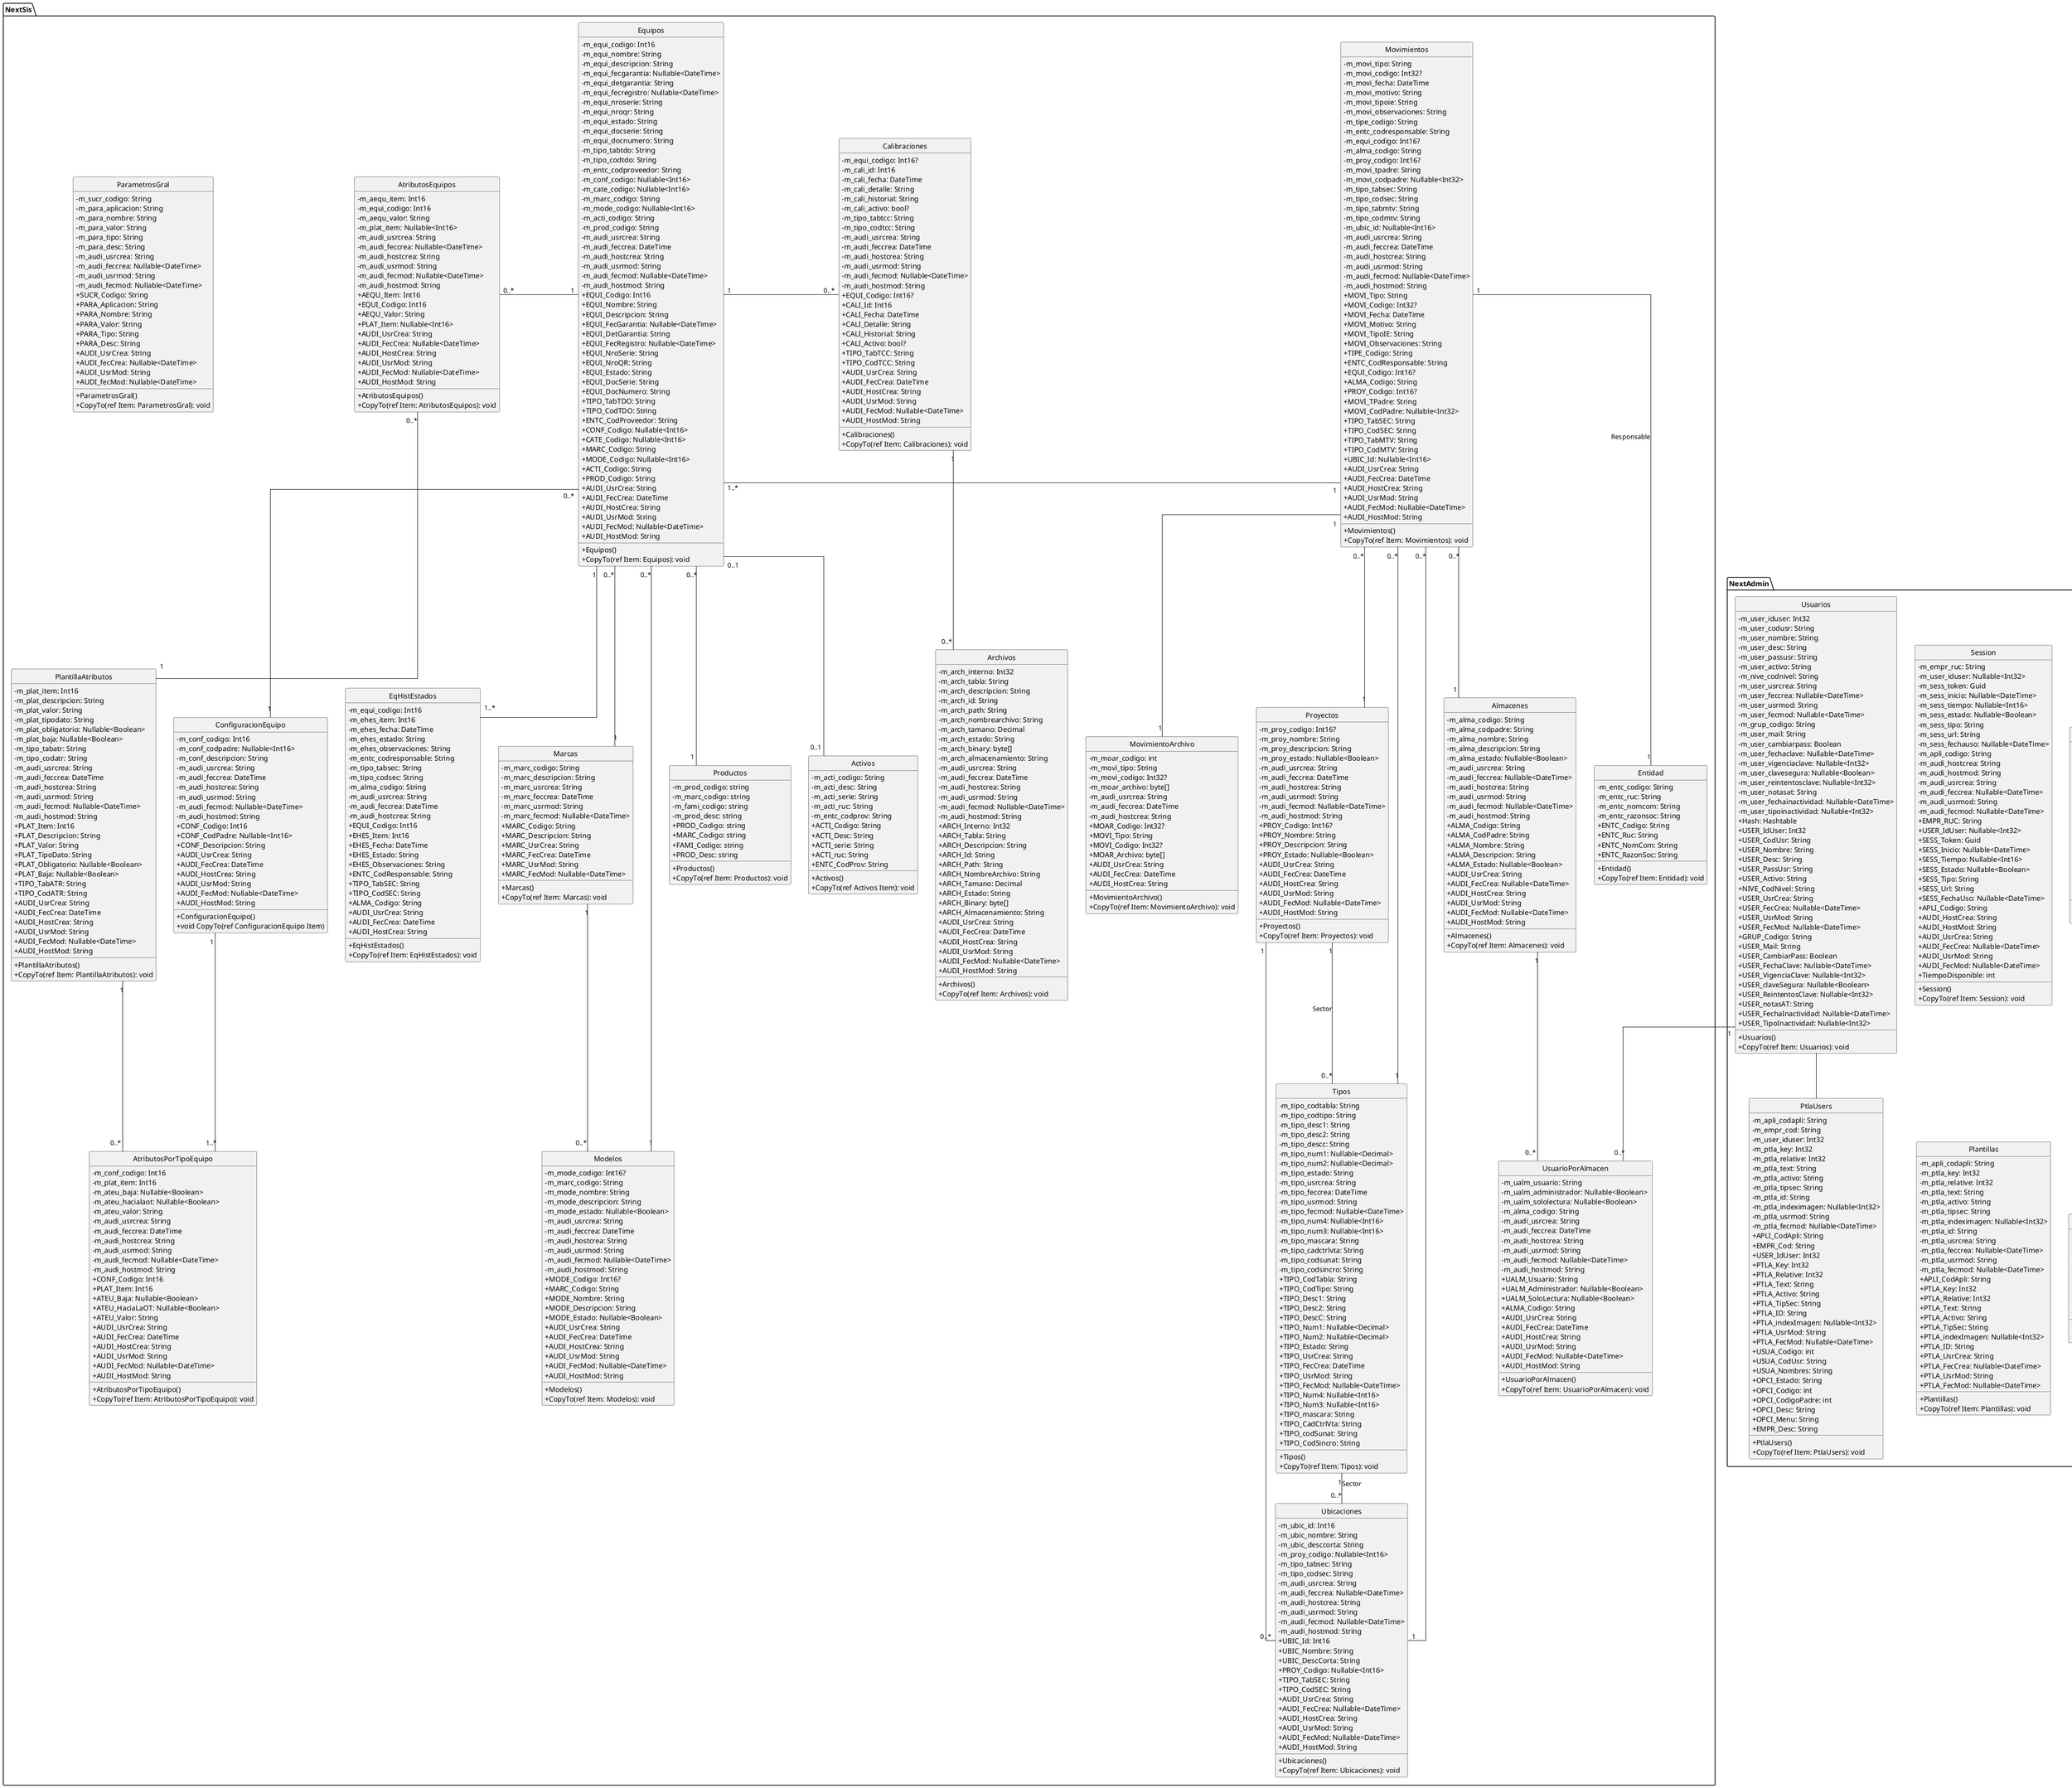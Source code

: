@startuml Entidades Acceso
skinparam ClassAttributeIconSize 0
hide circle
skinparam Linetype ortho

' interface INotifyPropertyChanged
' class MasterBusinessEntity

package "NextAdmin" {
    ' class Session extends MasterBusinessEntity {
    class Session {
        - m_empr_ruc: String
        - m_user_iduser: Nullable<Int32>
        - m_sess_token: Guid
        - m_sess_inicio: Nullable<DateTime>
        - m_sess_tiempo: Nullable<Int16>
        - m_sess_estado: Nullable<Boolean>
        - m_sess_tipo: String
        - m_sess_url: String
        - m_sess_fechauso: Nullable<DateTime>
        - m_apli_codigo: String
        - m_audi_hostcrea: String
        - m_audi_hostmod: String
        - m_audi_usrcrea: String
        - m_audi_feccrea: Nullable<DateTime>
        - m_audi_usrmod: String
        - m_audi_fecmod: Nullable<DateTime>
        + EMPR_RUC: String
        + USER_IdUser: Nullable<Int32>
        + SESS_Token: Guid
        + SESS_Inicio: Nullable<DateTime>
        + SESS_Tiempo: Nullable<Int16>
        + SESS_Estado: Nullable<Boolean>
        + SESS_Tipo: String
        + SESS_Url: String
        + SESS_FechaUso: Nullable<DateTime>
        + APLI_Codigo: String
        + AUDI_HostCrea: String
        + AUDI_HostMod: String
        + AUDI_UsrCrea: String
        + AUDI_FecCrea: Nullable<DateTime>
        + AUDI_UsrMod: String
        + AUDI_FecMod: Nullable<DateTime>
        + TiempoDisponible: int
        + Session()
        + CopyTo(ref Item: Session): void
    }
    
    ' class SessionKey extends MasterBusinessEntity {
    class SessionKey {
        - m_sescp_fecha: String
        - m_sescp_keypublic: String
        - m_sescp_keyprivate: String
        - m_sescp_keypublicpem: String
        - m_sescp_keyprivatepem: String
        - m_audi_hostcrea: String
        - m_audi_usrcrea: String
        - m_audi_feccrea: DateTime
        + SESCP_Fecha: String
        + SESCP_KeyPublic: String
        + SESCP_KeyPrivate: String
        + SESCP_KeyPublicPEM: String
        + SESCP_KeyPrivatePEM: String
        + AUDI_HostCrea: String
        + AUDI_UsrCrea: String
        + AUDI_FecCrea: DateTime
        + SessionKey()
        + CopyTo(ref Item: SessionKey): void
    }
    
    ' class Plantillas extends MasterBusinessEntity {
    class Plantillas {
        - m_apli_codapli: String
        - m_ptla_key: Int32
        - m_ptla_relative: Int32
        - m_ptla_text: String
        - m_ptla_activo: String
        - m_ptla_tipsec: String
        - m_ptla_indeximagen: Nullable<Int32>
        - m_ptla_id: String
        - m_ptla_usrcrea: String
        - m_ptla_feccrea: Nullable<DateTime>
        - m_ptla_usrmod: String
        - m_ptla_fecmod: Nullable<DateTime>
        + APLI_CodApli: String
        + PTLA_Key: Int32
        + PTLA_Relative: Int32
        + PTLA_Text: String
        + PTLA_Activo: String
        + PTLA_TipSec: String
        + PTLA_indexImagen: Nullable<Int32>
        + PTLA_ID: String
        + PTLA_UsrCrea: String
        + PTLA_FecCrea: Nullable<DateTime>
        + PTLA_UsrMod: String
        + PTLA_FecMod: Nullable<DateTime>
        + Plantillas()
        + CopyTo(ref Item: Plantillas): void
    }
    
    ' class Procesos extends MasterBusinessEntity {
    class Procesos {
        - m_apli_codapli: String
        - m_proc_codigo: String
        - m_proc_descripcion: String
        - m_proc_password: String
        + APLI_codApli: String
        + PROC_codigo: String
        + PROC_descripcion: String
        + PROC_password: String
        + USER_CodUsr: String
        + Procesos()
        + CopyTo(ref Item: Procesos): void
    }
    
    ' class PtlaUsers extends MasterBusinessEntity {
    class PtlaUsers {
        - m_apli_codapli: String
        - m_empr_cod: String
        - m_user_iduser: Int32
        - m_ptla_key: Int32
        - m_ptla_relative: Int32
        - m_ptla_text: String
        - m_ptla_activo: String
        - m_ptla_tipsec: String
        - m_ptla_id: String
        - m_ptla_indeximagen: Nullable<Int32>
        - m_ptla_usrmod: String
        - m_ptla_fecmod: Nullable<DateTime>
        + APLI_CodApli: String
        + EMPR_Cod: String
        + USER_IdUser: Int32
        + PTLA_Key: Int32
        + PTLA_Relative: Int32
        + PTLA_Text: String
        + PTLA_Activo: String
        + PTLA_TipSec: String
        + PTLA_ID: String
        + PTLA_indexImagen: Nullable<Int32>
        + PTLA_UsrMod: String
        + PTLA_FecMod: Nullable<DateTime>
        + USUA_Codigo: int
        + USUA_CodUsr: String
        + USUA_Nombres: String
        + OPCI_Estado: String
        + OPCI_Codigo: int
        + OPCI_CodigoPadre: int
        + OPCI_Desc: String
        + OPCI_Menu: String
        + EMPR_Desc: String
        + PtlaUsers()
        + CopyTo(ref Item: PtlaUsers): void
    }
    
    ' class Usuarios extends MasterBusinessEntity {
    class Usuarios {
        - m_user_iduser: Int32
        - m_user_codusr: String
        - m_user_nombre: String
        - m_user_desc: String
        - m_user_passusr: String
        - m_user_activo: String
        - m_nive_codnivel: String
        - m_user_usrcrea: String
        - m_user_feccrea: Nullable<DateTime>
        - m_user_usrmod: String
        - m_user_fecmod: Nullable<DateTime>
        - m_grup_codigo: String
        - m_user_mail: String
        - m_user_cambiarpass: Boolean
        - m_user_fechaclave: Nullable<DateTime>
        - m_user_vigenciaclave: Nullable<Int32>
        - m_user_clavesegura: Nullable<Boolean>
        - m_user_reintentosclave: Nullable<Int32>
        - m_user_notasat: String
        - m_user_fechainactividad: Nullable<DateTime>
        - m_user_tipoinactividad: Nullable<Int32>
        + Hash: Hashtable
        + USER_IdUser: Int32
        + USER_CodUsr: String
        + USER_Nombre: String
        + USER_Desc: String
        + USER_PassUsr: String
        + USER_Activo: String
        + NIVE_CodNivel: String
        + USER_UsrCrea: String
        + USER_FecCrea: Nullable<DateTime>
        + USER_UsrMod: String
        + USER_FecMod: Nullable<DateTime>
        + GRUP_Codigo: String
        + USER_Mail: String
        + USER_CambiarPass: Boolean
        + USER_FechaClave: Nullable<DateTime>
        + USER_VigenciaClave: Nullable<Int32>
        + USER_claveSegura: Nullable<Boolean>
        + USER_ReintentosClave: Nullable<Int32>
        + USER_notasAT: String
        + USER_FechaInactividad: Nullable<DateTime>
        + USER_TipoInactividad: Nullable<Int32>
        + Usuarios()
        + CopyTo(ref Item: Usuarios): void
    }

    Usuarios -- PtlaUsers
}

package "NextSis" {
    ' class Activos extends MasterBusinessEntity {
    class Activos {
        - m_acti_codigo: String
        - m_acti_desc: String
        - m_acti_serie: String
        - m_acti_ruc: String
        - m_entc_codprov: String
        + ACTI_Codigo: String
        + ACTI_Desc: String
        + ACTI_serie: String
        + ACTI_ruc: String
        + ENTC_CodProv: String
        + Activos()
        + CopyTo(ref Activos Item): void
    }

    ' class Almacenes extends MasterBusinessEntity {
    class Almacenes {
        - m_alma_codigo: String
        - m_alma_codpadre: String
        - m_alma_nombre: String
        - m_alma_descripcion: String
        - m_alma_estado: Nullable<Boolean>
        - m_audi_usrcrea: String
        - m_audi_feccrea: Nullable<DateTime>
        - m_audi_hostcrea: String
        - m_audi_usrmod: String
        - m_audi_fecmod: Nullable<DateTime>
        - m_audi_hostmod: String
        + ALMA_Codigo: String
        + ALMA_CodPadre: String
        + ALMA_Nombre: String
        + ALMA_Descripcion: String
        + ALMA_Estado: Nullable<Boolean>
        + AUDI_UsrCrea: String
        + AUDI_FecCrea: Nullable<DateTime>
        + AUDI_HostCrea: String
        + AUDI_UsrMod: String
        + AUDI_FecMod: Nullable<DateTime>
        + AUDI_HostMod: String
        + Almacenes()
        + CopyTo(ref Item: Almacenes): void
    }

    ' class Archivos extends MasterBusinessEntity {
    class Archivos {
        - m_arch_interno: Int32
        - m_arch_tabla: String
        - m_arch_descripcion: String
        - m_arch_id: String
        - m_arch_path: String
        - m_arch_nombrearchivo: String
        - m_arch_tamano: Decimal
        - m_arch_estado: String
        - m_arch_binary: byte[]
        - m_arch_almacenamiento: String
        - m_audi_usrcrea: String
        - m_audi_feccrea: DateTime
        - m_audi_hostcrea: String
        - m_audi_usrmod: String
        - m_audi_fecmod: Nullable<DateTime>
        - m_audi_hostmod: String
        + ARCH_Interno: Int32
        + ARCH_Tabla: String
        + ARCH_Descripcion: String
        + ARCH_Id: String
        + ARCH_Path: String
        + ARCH_NombreArchivo: String
        + ARCH_Tamano: Decimal
        + ARCH_Estado: String
        + ARCH_Binary: byte[]
        + ARCH_Almacenamiento: String
        + AUDI_UsrCrea: String
        + AUDI_FecCrea: DateTime
        + AUDI_HostCrea: String
        + AUDI_UsrMod: String
        + AUDI_FecMod: Nullable<DateTime>
        + AUDI_HostMod: String
        + Archivos()
        + CopyTo(ref Item: Archivos): void
    }

    ' class AtributosEquipos extends MasterBusinessEntity {
    class AtributosEquipos {
        - m_aequ_item: Int16
        - m_equi_codigo: Int16
        - m_aequ_valor: String
        - m_plat_item: Nullable<Int16>
        - m_audi_usrcrea: String
        - m_audi_feccrea: Nullable<DateTime>
        - m_audi_hostcrea: String
        - m_audi_usrmod: String
        - m_audi_fecmod: Nullable<DateTime>
        - m_audi_hostmod: String
        + AEQU_Item: Int16
        + EQUI_Codigo: Int16
        + AEQU_Valor: String
        + PLAT_Item: Nullable<Int16>
        + AUDI_UsrCrea: String
        + AUDI_FecCrea: Nullable<DateTime>
        + AUDI_HostCrea: String
        + AUDI_UsrMod: String
        + AUDI_FecMod: Nullable<DateTime>
        + AUDI_HostMod: String
        + AtributosEquipos()
        + CopyTo(ref Item: AtributosEquipos): void
    }

    ' class AtributosPorTipoEquipo extends MasterBusinessEntity {
    class AtributosPorTipoEquipo {
        - m_conf_codigo: Int16
        - m_plat_item: Int16
        - m_ateu_baja: Nullable<Boolean>
        - m_ateu_hacialaot: Nullable<Boolean>
        - m_ateu_valor: String
        - m_audi_usrcrea: String
        - m_audi_feccrea: DateTime
        - m_audi_hostcrea: String
        - m_audi_usrmod: String
        - m_audi_fecmod: Nullable<DateTime>
        - m_audi_hostmod: String
        + CONF_Codigo: Int16
        + PLAT_Item: Int16
        + ATEU_Baja: Nullable<Boolean>
        + ATEU_HaciaLaOT: Nullable<Boolean>
        + ATEU_Valor: String
        + AUDI_UsrCrea: String
        + AUDI_FecCrea: DateTime
        + AUDI_HostCrea: String
        + AUDI_UsrMod: String
        + AUDI_FecMod: Nullable<DateTime>
        + AUDI_HostMod: String
        + AtributosPorTipoEquipo()
        + CopyTo(ref Item: AtributosPorTipoEquipo): void
    }

    ' class Calibraciones extends MasterBusinessEntity {
    class Calibraciones {
        - m_equi_codigo: Int16?
        - m_cali_id: Int16
        - m_cali_fecha: DateTime
        - m_cali_detalle: String
        - m_cali_historial: String
        - m_cali_activo: bool?
        - m_tipo_tabtcc: String
        - m_tipo_codtcc: String
        - m_audi_usrcrea: String
        - m_audi_feccrea: DateTime
        - m_audi_hostcrea: String
        - m_audi_usrmod: String
        - m_audi_fecmod: Nullable<DateTime>
        - m_audi_hostmod: String
        + EQUI_Codigo: Int16?
        + CALI_Id: Int16
        + CALI_Fecha: DateTime
        + CALI_Detalle: String
        + CALI_Historial: String
        + CALI_Activo: bool?
        + TIPO_TabTCC: String
        + TIPO_CodTCC: String
        + AUDI_UsrCrea: String
        + AUDI_FecCrea: DateTime
        + AUDI_HostCrea: String
        + AUDI_UsrMod: String
        + AUDI_FecMod: Nullable<DateTime>
        + AUDI_HostMod: String
        + Calibraciones()
        + CopyTo(ref Item: Calibraciones): void
    }

    ' class ConfiguracionEquipo extends MasterBusinessEntity {
    class ConfiguracionEquipo {
        - m_conf_codigo: Int16
        - m_conf_codpadre: Nullable<Int16>
        - m_conf_descripcion: String
        - m_audi_usrcrea: String
        - m_audi_feccrea: DateTime
        - m_audi_hostcrea: String
        - m_audi_usrmod: String
        - m_audi_fecmod: Nullable<DateTime>
        - m_audi_hostmod: String
        + CONF_Codigo: Int16
        + CONF_CodPadre: Nullable<Int16>
        + CONF_Descripcion: String
        + AUDI_UsrCrea: String
        + AUDI_FecCrea: DateTime
        + AUDI_HostCrea: String
        + AUDI_UsrMod: String
        + AUDI_FecMod: Nullable<DateTime>
        + AUDI_HostMod: String
        + ConfiguracionEquipo()
        + void CopyTo(ref ConfiguracionEquipo Item)
    }

    ' class Entidad extends MasterBusinessEntity {
    class Entidad {
        - m_entc_codigo: String
        - m_entc_ruc: String
        - m_entc_nomcom: String
        - m_entc_razonsoc: String
        + ENTC_Codigo: String
        + ENTC_Ruc: String
        + ENTC_NomCom: String
        + ENTC_RazonSoc: String
        + Entidad()
        + CopyTo(ref Item: Entidad): void
    }

    ' class EqHistEstados extends MasterBusinessEntity {
    class EqHistEstados {
        - m_equi_codigo: Int16
        - m_ehes_item: Int16
        - m_ehes_fecha: DateTime
        - m_ehes_estado: String
        - m_ehes_observaciones: String
        - m_entc_codresponsable: String
        - m_tipo_tabsec: String
        - m_tipo_codsec: String
        - m_alma_codigo: String
        - m_audi_usrcrea: String
        - m_audi_feccrea: DateTime
        - m_audi_hostcrea: String
        + EQUI_Codigo: Int16
        + EHES_Item: Int16
        + EHES_Fecha: DateTime
        + EHES_Estado: String
        + EHES_Observaciones: String
        + ENTC_CodResponsable: String
        + TIPO_TabSEC: String
        + TIPO_CodSEC: String
        + ALMA_Codigo: String
        + AUDI_UsrCrea: String
        + AUDI_FecCrea: DateTime
        + AUDI_HostCrea: String
        + EqHistEstados()
        + CopyTo(ref Item: EqHistEstados): void
    }

    ' class Equipos extends MasterBusinessEntity {
    class Equipos {
        - m_equi_codigo: Int16
        - m_equi_nombre: String
        - m_equi_descripcion: String
        - m_equi_fecgarantia: Nullable<DateTime>
        - m_equi_detgarantia: String
        - m_equi_fecregistro: Nullable<DateTime>
        - m_equi_nroserie: String
        - m_equi_nroqr: String
        - m_equi_estado: String
        - m_equi_docserie: String
        - m_equi_docnumero: String
        - m_tipo_tabtdo: String
        - m_tipo_codtdo: String
        - m_entc_codproveedor: String
        - m_conf_codigo: Nullable<Int16>
        - m_cate_codigo: Nullable<Int16>
        - m_marc_codigo: String
        - m_mode_codigo: Nullable<Int16>
        - m_acti_codigo: String
        - m_prod_codigo: String
        - m_audi_usrcrea: String
        - m_audi_feccrea: DateTime
        - m_audi_hostcrea: String
        - m_audi_usrmod: String
        - m_audi_fecmod: Nullable<DateTime>
        - m_audi_hostmod: String
        + EQUI_Codigo: Int16
        + EQUI_Nombre: String
        + EQUI_Descripcion: String
        + EQUI_FecGarantia: Nullable<DateTime>
        + EQUI_DetGarantia: String
        + EQUI_FecRegistro: Nullable<DateTime>
        + EQUI_NroSerie: String
        + EQUI_NroQR: String
        + EQUI_Estado: String
        + EQUI_DocSerie: String
        + EQUI_DocNumero: String
        + TIPO_TabTDO: String
        + TIPO_CodTDO: String
        + ENTC_CodProveedor: String
        + CONF_Codigo: Nullable<Int16>
        + CATE_Codigo: Nullable<Int16>
        + MARC_Codigo: String
        + MODE_Codigo: Nullable<Int16>
        + ACTI_Codigo: String
        + PROD_Codigo: String
        + AUDI_UsrCrea: String
        + AUDI_FecCrea: DateTime
        + AUDI_HostCrea: String
        + AUDI_UsrMod: String
        + AUDI_FecMod: Nullable<DateTime>
        + AUDI_HostMod: String
        + Equipos()
        + CopyTo(ref Item: Equipos): void
    }

    ' class Marcas extends MasterBusinessEntity {
    class Marcas {
        - m_marc_codigo: String
        - m_marc_descripcion: String
        - m_marc_usrcrea: String
        - m_marc_feccrea: DateTime
        - m_marc_usrmod: String
        - m_marc_fecmod: Nullable<DateTime>
        + MARC_Codigo: String
        + MARC_Descripcion: String
        + MARC_UsrCrea: String
        + MARC_FecCrea: DateTime
        + MARC_UsrMod: String
        + MARC_FecMod: Nullable<DateTime>
        + Marcas()
        + CopyTo(ref Item: Marcas): void
    }

    ' class Modelos extends MasterBusinessEntity {
    class Modelos {
        - m_mode_codigo: Int16?
        - m_marc_codigo: String
        - m_mode_nombre: String
        - m_mode_descripcion: String
        - m_mode_estado: Nullable<Boolean>
        - m_audi_usrcrea: String
        - m_audi_feccrea: DateTime
        - m_audi_hostcrea: String
        - m_audi_usrmod: String
        - m_audi_fecmod: Nullable<DateTime>
        - m_audi_hostmod: String
        + MODE_Codigo: Int16?
        + MARC_Codigo: String
        + MODE_Nombre: String
        + MODE_Descripcion: String
        + MODE_Estado: Nullable<Boolean>
        + AUDI_UsrCrea: String
        + AUDI_FecCrea: DateTime
        + AUDI_HostCrea: String
        + AUDI_UsrMod: String
        + AUDI_FecMod: Nullable<DateTime>
        + AUDI_HostMod: String
        + Modelos()
        + CopyTo(ref Item: Modelos): void
    }

    ' class MovimientoArchivo extends MasterBusinessEntity {
    class MovimientoArchivo {
        - m_moar_codigo: int
        - m_movi_tipo: String
        - m_movi_codigo: Int32?
        - m_moar_archivo: byte[]
        - m_audi_usrcrea: String
        - m_audi_feccrea: DateTime
        - m_audi_hostcrea: String
        + MOAR_Codigo: Int32?
        + MOVI_Tipo: String
        + MOVI_Codigo: Int32?
        + MOAR_Archivo: byte[]
        + AUDI_UsrCrea: String
        + AUDI_FecCrea: DateTime
        + AUDI_HostCrea: String
        + MovimientoArchivo()
        + CopyTo(ref Item: MovimientoArchivo): void
    }

    ' class Movimientos extends MasterBusinessEntity {
    class Movimientos {
        - m_movi_tipo: String
        - m_movi_codigo: Int32?
        - m_movi_fecha: DateTime
        - m_movi_motivo: String
        - m_movi_tipoie: String
        - m_movi_observaciones: String
        - m_tipe_codigo: String
        - m_entc_codresponsable: String
        - m_equi_codigo: Int16?
        - m_alma_codigo: String
        - m_proy_codigo: Int16?
        - m_movi_tpadre: String
        - m_movi_codpadre: Nullable<Int32>
        - m_tipo_tabsec: String
        - m_tipo_codsec: String
        - m_tipo_tabmtv: String
        - m_tipo_codmtv: String
        - m_ubic_id: Nullable<Int16>
        - m_audi_usrcrea: String
        - m_audi_feccrea: DateTime
        - m_audi_hostcrea: String
        - m_audi_usrmod: String
        - m_audi_fecmod: Nullable<DateTime>
        - m_audi_hostmod: String
        + MOVI_Tipo: String
        + MOVI_Codigo: Int32?
        + MOVI_Fecha: DateTime
        + MOVI_Motivo: String
        + MOVI_TipoIE: String
        + MOVI_Observaciones: String
        + TIPE_Codigo: String
        + ENTC_CodResponsable: String
        + EQUI_Codigo: Int16?
        + ALMA_Codigo: String
        + PROY_Codigo: Int16?
        + MOVI_TPadre: String
        + MOVI_CodPadre: Nullable<Int32>
        + TIPO_TabSEC: String
        + TIPO_CodSEC: String
        + TIPO_TabMTV: String
        + TIPO_CodMTV: String
        + UBIC_Id: Nullable<Int16>
        + AUDI_UsrCrea: String
        + AUDI_FecCrea: DateTime
        + AUDI_HostCrea: String
        + AUDI_UsrMod: String
        + AUDI_FecMod: Nullable<DateTime>
        + AUDI_HostMod: String
        + Movimientos()
        + CopyTo(ref Item: Movimientos): void
    }

    ' class ParametrosGral extends MasterBusinessEntity {
    class ParametrosGral {
        - m_sucr_codigo: String
        - m_para_aplicacion: String
        - m_para_nombre: String
        - m_para_valor: String
        - m_para_tipo: String
        - m_para_desc: String
        - m_audi_usrcrea: String
        - m_audi_feccrea: Nullable<DateTime>
        - m_audi_usrmod: String
        - m_audi_fecmod: Nullable<DateTime>
        + SUCR_Codigo: String
        + PARA_Aplicacion: String
        + PARA_Nombre: String
        + PARA_Valor: String
        + PARA_Tipo: String
        + PARA_Desc: String
        + AUDI_UsrCrea: String
        + AUDI_fecCrea: Nullable<DateTime>
        + AUDI_UsrMod: String
        + AUDI_fecMod: Nullable<DateTime>
        + ParametrosGral()
        + CopyTo(ref Item: ParametrosGral): void
    }

    ' class PlantillaAtributos extends MasterBusinessEntity {
    class PlantillaAtributos {
        - m_plat_item: Int16
        - m_plat_descripcion: String
        - m_plat_valor: String
        - m_plat_tipodato: String
        - m_plat_obligatorio: Nullable<Boolean>
        - m_plat_baja: Nullable<Boolean>
        - m_tipo_tabatr: String
        - m_tipo_codatr: String
        - m_audi_usrcrea: String
        - m_audi_feccrea: DateTime
        - m_audi_hostcrea: String
        - m_audi_usrmod: String
        - m_audi_fecmod: Nullable<DateTime>
        - m_audi_hostmod: String
        + PLAT_Item: Int16
        + PLAT_Descripcion: String
        + PLAT_Valor: String
        + PLAT_TipoDato: String
        + PLAT_Obligatorio: Nullable<Boolean>
        + PLAT_Baja: Nullable<Boolean>
        + TIPO_TabATR: String
        + TIPO_CodATR: String
        + AUDI_UsrCrea: String
        + AUDI_FecCrea: DateTime
        + AUDI_HostCrea: String
        + AUDI_UsrMod: String
        + AUDI_FecMod: Nullable<DateTime>
        + AUDI_HostMod: String
        + PlantillaAtributos()
        + CopyTo(ref Item: PlantillaAtributos): void
    }

    class Productos {
        - m_prod_codigo: string
        - m_marc_codigo: string
        - m_fami_codigo: string
        - m_prod_desc: string
        + PROD_Codigo: string
        + MARC_Codigo: string
        + FAMI_Codigo: string
        + PROD_Desc: string
        + Productos()
        + CopyTo(ref Item: Productos): void
    }

    ' class Proyectos extends MasterBusinessEntity {
    class Proyectos {
        - m_proy_codigo: Int16?
        - m_proy_nombre: String
        - m_proy_descripcion: String
        - m_proy_estado: Nullable<Boolean>
        - m_audi_usrcrea: String
        - m_audi_feccrea: DateTime
        - m_audi_hostcrea: String
        - m_audi_usrmod: String
        - m_audi_fecmod: Nullable<DateTime>
        - m_audi_hostmod: String
        + PROY_Codigo: Int16?
        + PROY_Nombre: String
        + PROY_Descripcion: String
        + PROY_Estado: Nullable<Boolean>
        + AUDI_UsrCrea: String
        + AUDI_FecCrea: DateTime
        + AUDI_HostCrea: String
        + AUDI_UsrMod: String
        + AUDI_FecMod: Nullable<DateTime>
        + AUDI_HostMod: String
        + Proyectos()
        + CopyTo(ref Item: Proyectos): void
    }

    ' class Tipos extends MasterBusinessEntity {
    class Tipos {
        - m_tipo_codtabla: String
        - m_tipo_codtipo: String
        - m_tipo_desc1: String
        - m_tipo_desc2: String
        - m_tipo_descc: String
        - m_tipo_num1: Nullable<Decimal>
        - m_tipo_num2: Nullable<Decimal>
        - m_tipo_estado: String
        - m_tipo_usrcrea: String
        - m_tipo_feccrea: DateTime
        - m_tipo_usrmod: String
        - m_tipo_fecmod: Nullable<DateTime>
        - m_tipo_num4: Nullable<Int16>
        - m_tipo_num3: Nullable<Int16>
        - m_tipo_mascara: String
        - m_tipo_cadctrlvta: String
        - m_tipo_codsunat: String
        - m_tipo_codsincro: String
        + TIPO_CodTabla: String
        + TIPO_CodTipo: String
        + TIPO_Desc1: String
        + TIPO_Desc2: String
        + TIPO_DescC: String
        + TIPO_Num1: Nullable<Decimal>
        + TIPO_Num2: Nullable<Decimal>
        + TIPO_Estado: String
        + TIPO_UsrCrea: String
        + TIPO_FecCrea: DateTime
        + TIPO_UsrMod: String
        + TIPO_FecMod: Nullable<DateTime>
        + TIPO_Num4: Nullable<Int16>
        + TIPO_Num3: Nullable<Int16>
        + TIPO_mascara: String
        + TIPO_CadCtrlVta: String
        + TIPO_codSunat: String
        + TIPO_CodSincro: String
        + Tipos()
        + CopyTo(ref Item: Tipos): void
    }

    ' class Ubicaciones extends MasterBusinessEntity {
    class Ubicaciones {
        - m_ubic_id: Int16
        - m_ubic_nombre: String
        - m_ubic_desccorta: String
        - m_proy_codigo: Nullable<Int16>
        - m_tipo_tabsec: String
        - m_tipo_codsec: String
        - m_audi_usrcrea: String
        - m_audi_feccrea: Nullable<DateTime>
        - m_audi_hostcrea: String
        - m_audi_usrmod: String
        - m_audi_fecmod: Nullable<DateTime>
        - m_audi_hostmod: String
        + UBIC_Id: Int16
        + UBIC_Nombre: String
        + UBIC_DescCorta: String
        + PROY_Codigo: Nullable<Int16>
        + TIPO_TabSEC: String
        + TIPO_CodSEC: String
        + AUDI_UsrCrea: String
        + AUDI_FecCrea: Nullable<DateTime>
        + AUDI_HostCrea: String
        + AUDI_UsrMod: String
        + AUDI_FecMod: Nullable<DateTime>
        + AUDI_HostMod: String
        + Ubicaciones()
        + CopyTo(ref Item: Ubicaciones): void
    }

    ' class UsuarioPorAlmacen extends MasterBusinessEntity {
    class UsuarioPorAlmacen {
        - m_ualm_usuario: String
        - m_ualm_administrador: Nullable<Boolean>
        - m_ualm_sololectura: Nullable<Boolean>
        - m_alma_codigo: String
        - m_audi_usrcrea: String
        - m_audi_feccrea: DateTime
        - m_audi_hostcrea: String
        - m_audi_usrmod: String
        - m_audi_fecmod: Nullable<DateTime>
        - m_audi_hostmod: String
        + UALM_Usuario: String
        + UALM_Administrador: Nullable<Boolean>
        + UALM_SoloLectura: Nullable<Boolean>
        + ALMA_Codigo: String
        + AUDI_UsrCrea: String
        + AUDI_FecCrea: DateTime
        + AUDI_HostCrea: String
        + AUDI_UsrMod: String
        + AUDI_FecMod: Nullable<DateTime>
        + AUDI_HostMod: String
        + UsuarioPorAlmacen()
        + CopyTo(ref Item: UsuarioPorAlmacen): void
    }

    Almacenes "1" -- "0..*" UsuarioPorAlmacen
    AtributosEquipos "0..*" -- "1" PlantillaAtributos
    Calibraciones "1" -- "0..*" Archivos
    ConfiguracionEquipo "1" -- "1..*" AtributosPorTipoEquipo
    Equipos "0..*" -- "1" Marcas
    Equipos "0..*" -- "1" Modelos
    Equipos "0..*" -- "1" ConfiguracionEquipo
    ' Equipos "0..1" -left- "0..1" Activos
    ' Equipos "0..*" -right- "1" Productos
    Equipos "1..*" -right- "1" Movimientos
    Equipos "0..1" -- "0..1" Activos
    Equipos "0..*" -- "1" Productos
    ' Equipos "1..*" -- "1" Movimientos
    Equipos "1" -- "1..*" EqHistEstados
    Equipos "1" -left- "0..*" AtributosEquipos
    Equipos "1" -right- "0..*" Calibraciones
    ' Equipos "1" -- "0..*" AtributosEquipos
    ' Equipos "1" -- "0..*" Calibraciones
    Marcas "1" -- "0..*" Modelos
    Movimientos "0..*" -- "1" Almacenes
    Movimientos "0..*" -- "1" Ubicaciones
    Movimientos "0..*" -- "1" Tipos
    Movimientos "0..*" -- "1" Proyectos
    Movimientos "1" -- "1" MovimientoArchivo
    Movimientos "1" -- "1" Entidad: Responsable
    PlantillaAtributos "1" -- "0..*" AtributosPorTipoEquipo
    Proyectos "1" -- "0..*" Ubicaciones
    Proyectos "1" -- "0..*" Tipos: Sector
    Tipos "1" -- "0..*" Ubicaciones: Sector
}

Usuarios "1" -- "0..*" UsuarioPorAlmacen
' Session ..> INotifyPropertyChanged
' SessionKey ..> INotifyPropertyChanged
' Plantillas ..> INotifyPropertyChanged
' Procesos ..> INotifyPropertyChanged
' PtlaUsers ..> INotifyPropertyChanged
' Usuarios ..> INotifyPropertyChanged
@enduml